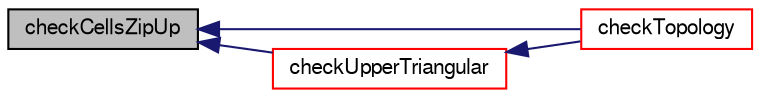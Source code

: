 digraph "checkCellsZipUp"
{
  bgcolor="transparent";
  edge [fontname="FreeSans",fontsize="10",labelfontname="FreeSans",labelfontsize="10"];
  node [fontname="FreeSans",fontsize="10",shape=record];
  rankdir="LR";
  Node45619 [label="checkCellsZipUp",height=0.2,width=0.4,color="black", fillcolor="grey75", style="filled", fontcolor="black"];
  Node45619 -> Node45620 [dir="back",color="midnightblue",fontsize="10",style="solid",fontname="FreeSans"];
  Node45620 [label="checkTopology",height=0.2,width=0.4,color="red",URL="$a27530.html#a51df3b09a3307ac82007a70b626d1b6d",tooltip="Check mesh topology for correctness. "];
  Node45619 -> Node45625 [dir="back",color="midnightblue",fontsize="10",style="solid",fontname="FreeSans"];
  Node45625 [label="checkUpperTriangular",height=0.2,width=0.4,color="red",URL="$a27530.html#a33c085b78d2fe506e703f3438b0b278e",tooltip="Check face ordering. "];
  Node45625 -> Node45620 [dir="back",color="midnightblue",fontsize="10",style="solid",fontname="FreeSans"];
}
